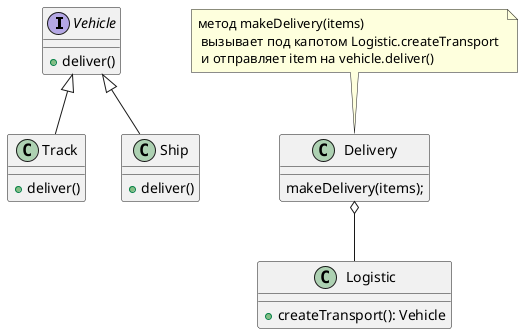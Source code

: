 @startuml
interface   Vehicle {
  +deliver()
}

class Track {
    +deliver()
}

class Ship {
    +deliver()
}

class Logistic {
  +createTransport(): Vehicle
}

class Delivery {
    makeDelivery(items);
}
note top of Delivery : метод makeDelivery(items) \n вызывает под капотом Logistic.createTransport \n и отправляет item на vehicle.deliver()
Delivery o-- Logistic

Vehicle ^-- Track
Vehicle ^-- Ship


@enduml
